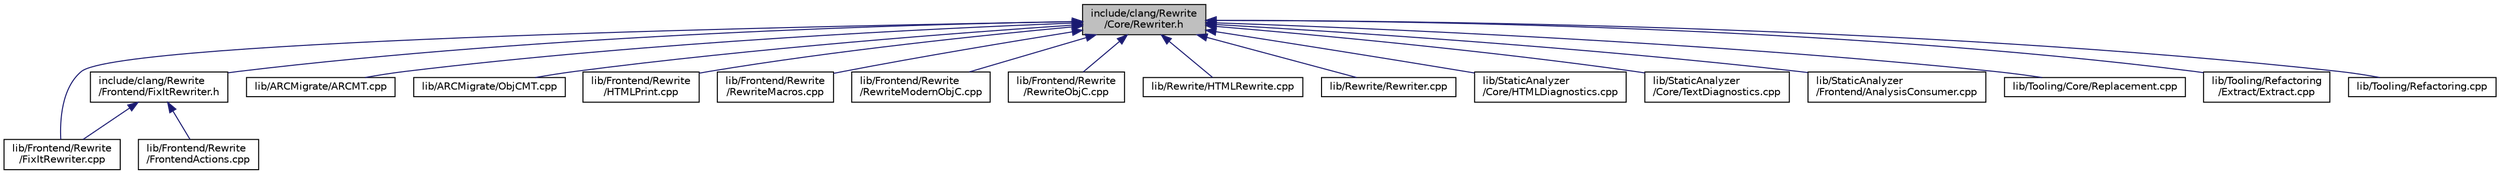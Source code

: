 digraph "include/clang/Rewrite/Core/Rewriter.h"
{
 // LATEX_PDF_SIZE
  bgcolor="transparent";
  edge [fontname="Helvetica",fontsize="10",labelfontname="Helvetica",labelfontsize="10"];
  node [fontname="Helvetica",fontsize="10",shape=record];
  Node1 [label="include/clang/Rewrite\l/Core/Rewriter.h",height=0.2,width=0.4,color="black", fillcolor="grey75", style="filled", fontcolor="black",tooltip=" "];
  Node1 -> Node2 [dir="back",color="midnightblue",fontsize="10",style="solid",fontname="Helvetica"];
  Node2 [label="include/clang/Rewrite\l/Frontend/FixItRewriter.h",height=0.2,width=0.4,color="black",URL="$FixItRewriter_8h.html",tooltip=" "];
  Node2 -> Node3 [dir="back",color="midnightblue",fontsize="10",style="solid",fontname="Helvetica"];
  Node3 [label="lib/Frontend/Rewrite\l/FixItRewriter.cpp",height=0.2,width=0.4,color="black",URL="$FixItRewriter_8cpp.html",tooltip=" "];
  Node2 -> Node4 [dir="back",color="midnightblue",fontsize="10",style="solid",fontname="Helvetica"];
  Node4 [label="lib/Frontend/Rewrite\l/FrontendActions.cpp",height=0.2,width=0.4,color="black",URL="$Frontend_2Rewrite_2FrontendActions_8cpp.html",tooltip=" "];
  Node1 -> Node5 [dir="back",color="midnightblue",fontsize="10",style="solid",fontname="Helvetica"];
  Node5 [label="lib/ARCMigrate/ARCMT.cpp",height=0.2,width=0.4,color="black",URL="$ARCMT_8cpp.html",tooltip=" "];
  Node1 -> Node6 [dir="back",color="midnightblue",fontsize="10",style="solid",fontname="Helvetica"];
  Node6 [label="lib/ARCMigrate/ObjCMT.cpp",height=0.2,width=0.4,color="black",URL="$ObjCMT_8cpp.html",tooltip=" "];
  Node1 -> Node3 [dir="back",color="midnightblue",fontsize="10",style="solid",fontname="Helvetica"];
  Node1 -> Node7 [dir="back",color="midnightblue",fontsize="10",style="solid",fontname="Helvetica"];
  Node7 [label="lib/Frontend/Rewrite\l/HTMLPrint.cpp",height=0.2,width=0.4,color="black",URL="$HTMLPrint_8cpp.html",tooltip=" "];
  Node1 -> Node8 [dir="back",color="midnightblue",fontsize="10",style="solid",fontname="Helvetica"];
  Node8 [label="lib/Frontend/Rewrite\l/RewriteMacros.cpp",height=0.2,width=0.4,color="black",URL="$RewriteMacros_8cpp.html",tooltip=" "];
  Node1 -> Node9 [dir="back",color="midnightblue",fontsize="10",style="solid",fontname="Helvetica"];
  Node9 [label="lib/Frontend/Rewrite\l/RewriteModernObjC.cpp",height=0.2,width=0.4,color="black",URL="$RewriteModernObjC_8cpp.html",tooltip=" "];
  Node1 -> Node10 [dir="back",color="midnightblue",fontsize="10",style="solid",fontname="Helvetica"];
  Node10 [label="lib/Frontend/Rewrite\l/RewriteObjC.cpp",height=0.2,width=0.4,color="black",URL="$RewriteObjC_8cpp.html",tooltip=" "];
  Node1 -> Node11 [dir="back",color="midnightblue",fontsize="10",style="solid",fontname="Helvetica"];
  Node11 [label="lib/Rewrite/HTMLRewrite.cpp",height=0.2,width=0.4,color="black",URL="$HTMLRewrite_8cpp.html",tooltip=" "];
  Node1 -> Node12 [dir="back",color="midnightblue",fontsize="10",style="solid",fontname="Helvetica"];
  Node12 [label="lib/Rewrite/Rewriter.cpp",height=0.2,width=0.4,color="black",URL="$Rewriter_8cpp.html",tooltip=" "];
  Node1 -> Node13 [dir="back",color="midnightblue",fontsize="10",style="solid",fontname="Helvetica"];
  Node13 [label="lib/StaticAnalyzer\l/Core/HTMLDiagnostics.cpp",height=0.2,width=0.4,color="black",URL="$HTMLDiagnostics_8cpp.html",tooltip=" "];
  Node1 -> Node14 [dir="back",color="midnightblue",fontsize="10",style="solid",fontname="Helvetica"];
  Node14 [label="lib/StaticAnalyzer\l/Core/TextDiagnostics.cpp",height=0.2,width=0.4,color="black",URL="$TextDiagnostics_8cpp.html",tooltip=" "];
  Node1 -> Node15 [dir="back",color="midnightblue",fontsize="10",style="solid",fontname="Helvetica"];
  Node15 [label="lib/StaticAnalyzer\l/Frontend/AnalysisConsumer.cpp",height=0.2,width=0.4,color="black",URL="$AnalysisConsumer_8cpp.html",tooltip=" "];
  Node1 -> Node16 [dir="back",color="midnightblue",fontsize="10",style="solid",fontname="Helvetica"];
  Node16 [label="lib/Tooling/Core/Replacement.cpp",height=0.2,width=0.4,color="black",URL="$Replacement_8cpp.html",tooltip=" "];
  Node1 -> Node17 [dir="back",color="midnightblue",fontsize="10",style="solid",fontname="Helvetica"];
  Node17 [label="lib/Tooling/Refactoring\l/Extract/Extract.cpp",height=0.2,width=0.4,color="black",URL="$Extract_8cpp.html",tooltip=" "];
  Node1 -> Node18 [dir="back",color="midnightblue",fontsize="10",style="solid",fontname="Helvetica"];
  Node18 [label="lib/Tooling/Refactoring.cpp",height=0.2,width=0.4,color="black",URL="$Refactoring_8cpp.html",tooltip=" "];
}
